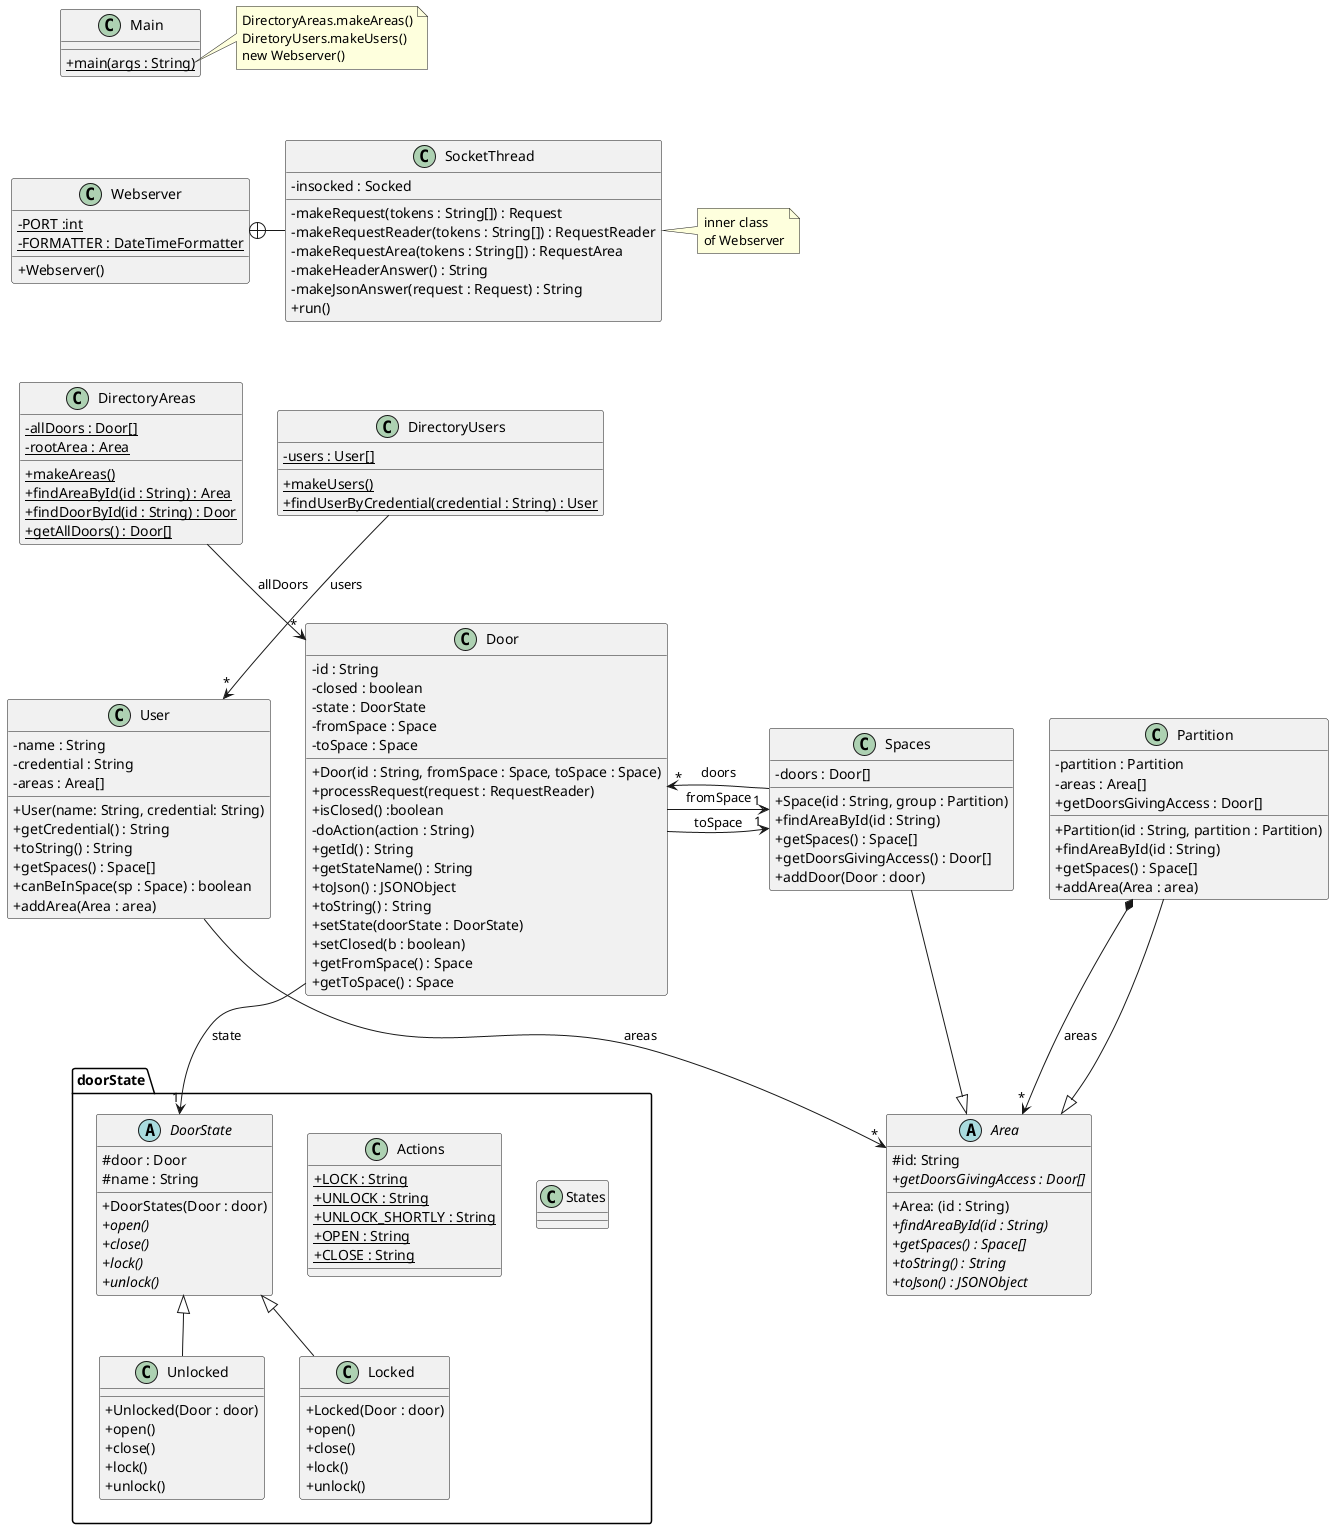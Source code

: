 @startuml
'https://plantuml.com/class-diagram
skinparam classAttributeIconSize 0

class Webserver {
- {static} PORT :int
- {static} FORMATTER : DateTimeFormatter
+ Webserver()
}

class SocketThread {
- insocked : Socked
- makeRequest(tokens : String[]) : Request
- makeRequestReader(tokens : String[]) : RequestReader
- makeRequestArea(tokens : String[]) : RequestArea
- makeHeaderAnswer() : String
- makeJsonAnswer(request : Request) : String
+ run()
}

Webserver +-right- SocketThread

note right of SocketThread
inner class
of Webserver
end note

class DirectoryAreas {
- {static} allDoors : Door[]
- {static} rootArea : Area
+ {static} makeAreas()
+ {static} findAreaById(id : String) : Area
+ {static} findDoorById(id : String) : Door
+ {static} getAllDoors() : Door[]
}

DirectoryAreas --> "*" Door : "allDoors"

class DirectoryUsers {
- {static} users : User[]
+ {static} makeUsers()
+ {static} findUserByCredential(credential : String) : User
}

DirectoryUsers --> "*" User : "users"

class Door {
- id : String
- closed : boolean
- state : DoorState
- fromSpace : Space
- toSpace : Space
+ Door(id : String, fromSpace : Space, toSpace : Space)
+ processRequest(request : RequestReader)
+ isClosed() :boolean
- doAction(action : String)
+ getId() : String
+ getStateName() : String
+ toJson() : JSONObject
+ toString() : String
+ setState(doorState : DoorState)
+ setClosed(b : boolean)
+ getFromSpace() : Space
+ getToSpace() : Space
}


class User {
- name : String
- credential : String
- areas : Area[]
+ User(name: String, credential: String)
+ getCredential() : String
+ toString() : String
+ getSpaces() : Space[]
+ canBeInSpace(sp : Space) : boolean
+ addArea(Area : area)
}


class Main {
+ {static} main(args : String)
}

note right of Main::main
DirectoryAreas.makeAreas()
DiretoryUsers.makeUsers()
new Webserver()
end note

package doorState <<Folder>> {
    class States {

    }

    class Actions {
    + {static} LOCK : String
    + {static} UNLOCK : String
    + {static} UNLOCK_SHORTLY : String
    + {static} OPEN : String
    + {static} CLOSE : String
    }

    abstract class DoorState {
    #door : Door
    #name : String
    + DoorStates(Door : door)
    + {abstract} open()
    + {abstract} close()
    + {abstract} lock()
    + {abstract} unlock()
    }

    class Unlocked extends DoorState {
    +Unlocked(Door : door)
    + open()
    + close()
    + lock()
    + unlock()
    }

    class Locked extends DoorState {
    + Locked(Door : door)
    + open()
    + close()
    + lock()
    + unlock()
    }
}
Door --> "1" DoorState : "state"

abstract class Area {
#id: String
+Area: (id : String)
+ {abstract} findAreaById(id : String)
+ {abstract} getSpaces() : Space[]
+ {abstract} getDoorsGivingAccess : Door[]
+ {abstract} toString() : String
+ {abstract} toJson() : JSONObject
}

class Spaces extends Area{
-doors : Door[]
+Space(id : String, group : Partition)
+findAreaById(id : String)
+getSpaces() : Space[]
+getDoorsGivingAccess() : Door[]
+addDoor(Door : door)
}

class Partition extends Area{
-partition : Partition
-areas : Area[]
+Partition(id : String, partition : Partition)
+findAreaById(id : String)
+getSpaces() : Space[]
+getDoorsGivingAccess : Door[]
+addArea(Area : area)
}

Partition *--> "*" Area : areas
User --> "*" Area : "areas"
Spaces --> "*" Door : "doors"
Door --> "1" Spaces : "fromSpace"
Door --> "1" Spaces : "toSpace"


Main -[hidden]down- Webserver
Webserver -[hidden]down- DirectoryAreas
DirectoryAreas -[hidden]right- DirectoryUsers
Door -[hidden]down- doorState
Spaces -[hidden]right- Partition
User -[hidden]right- Door
Spaces -[hidden]left- Door

@enduml